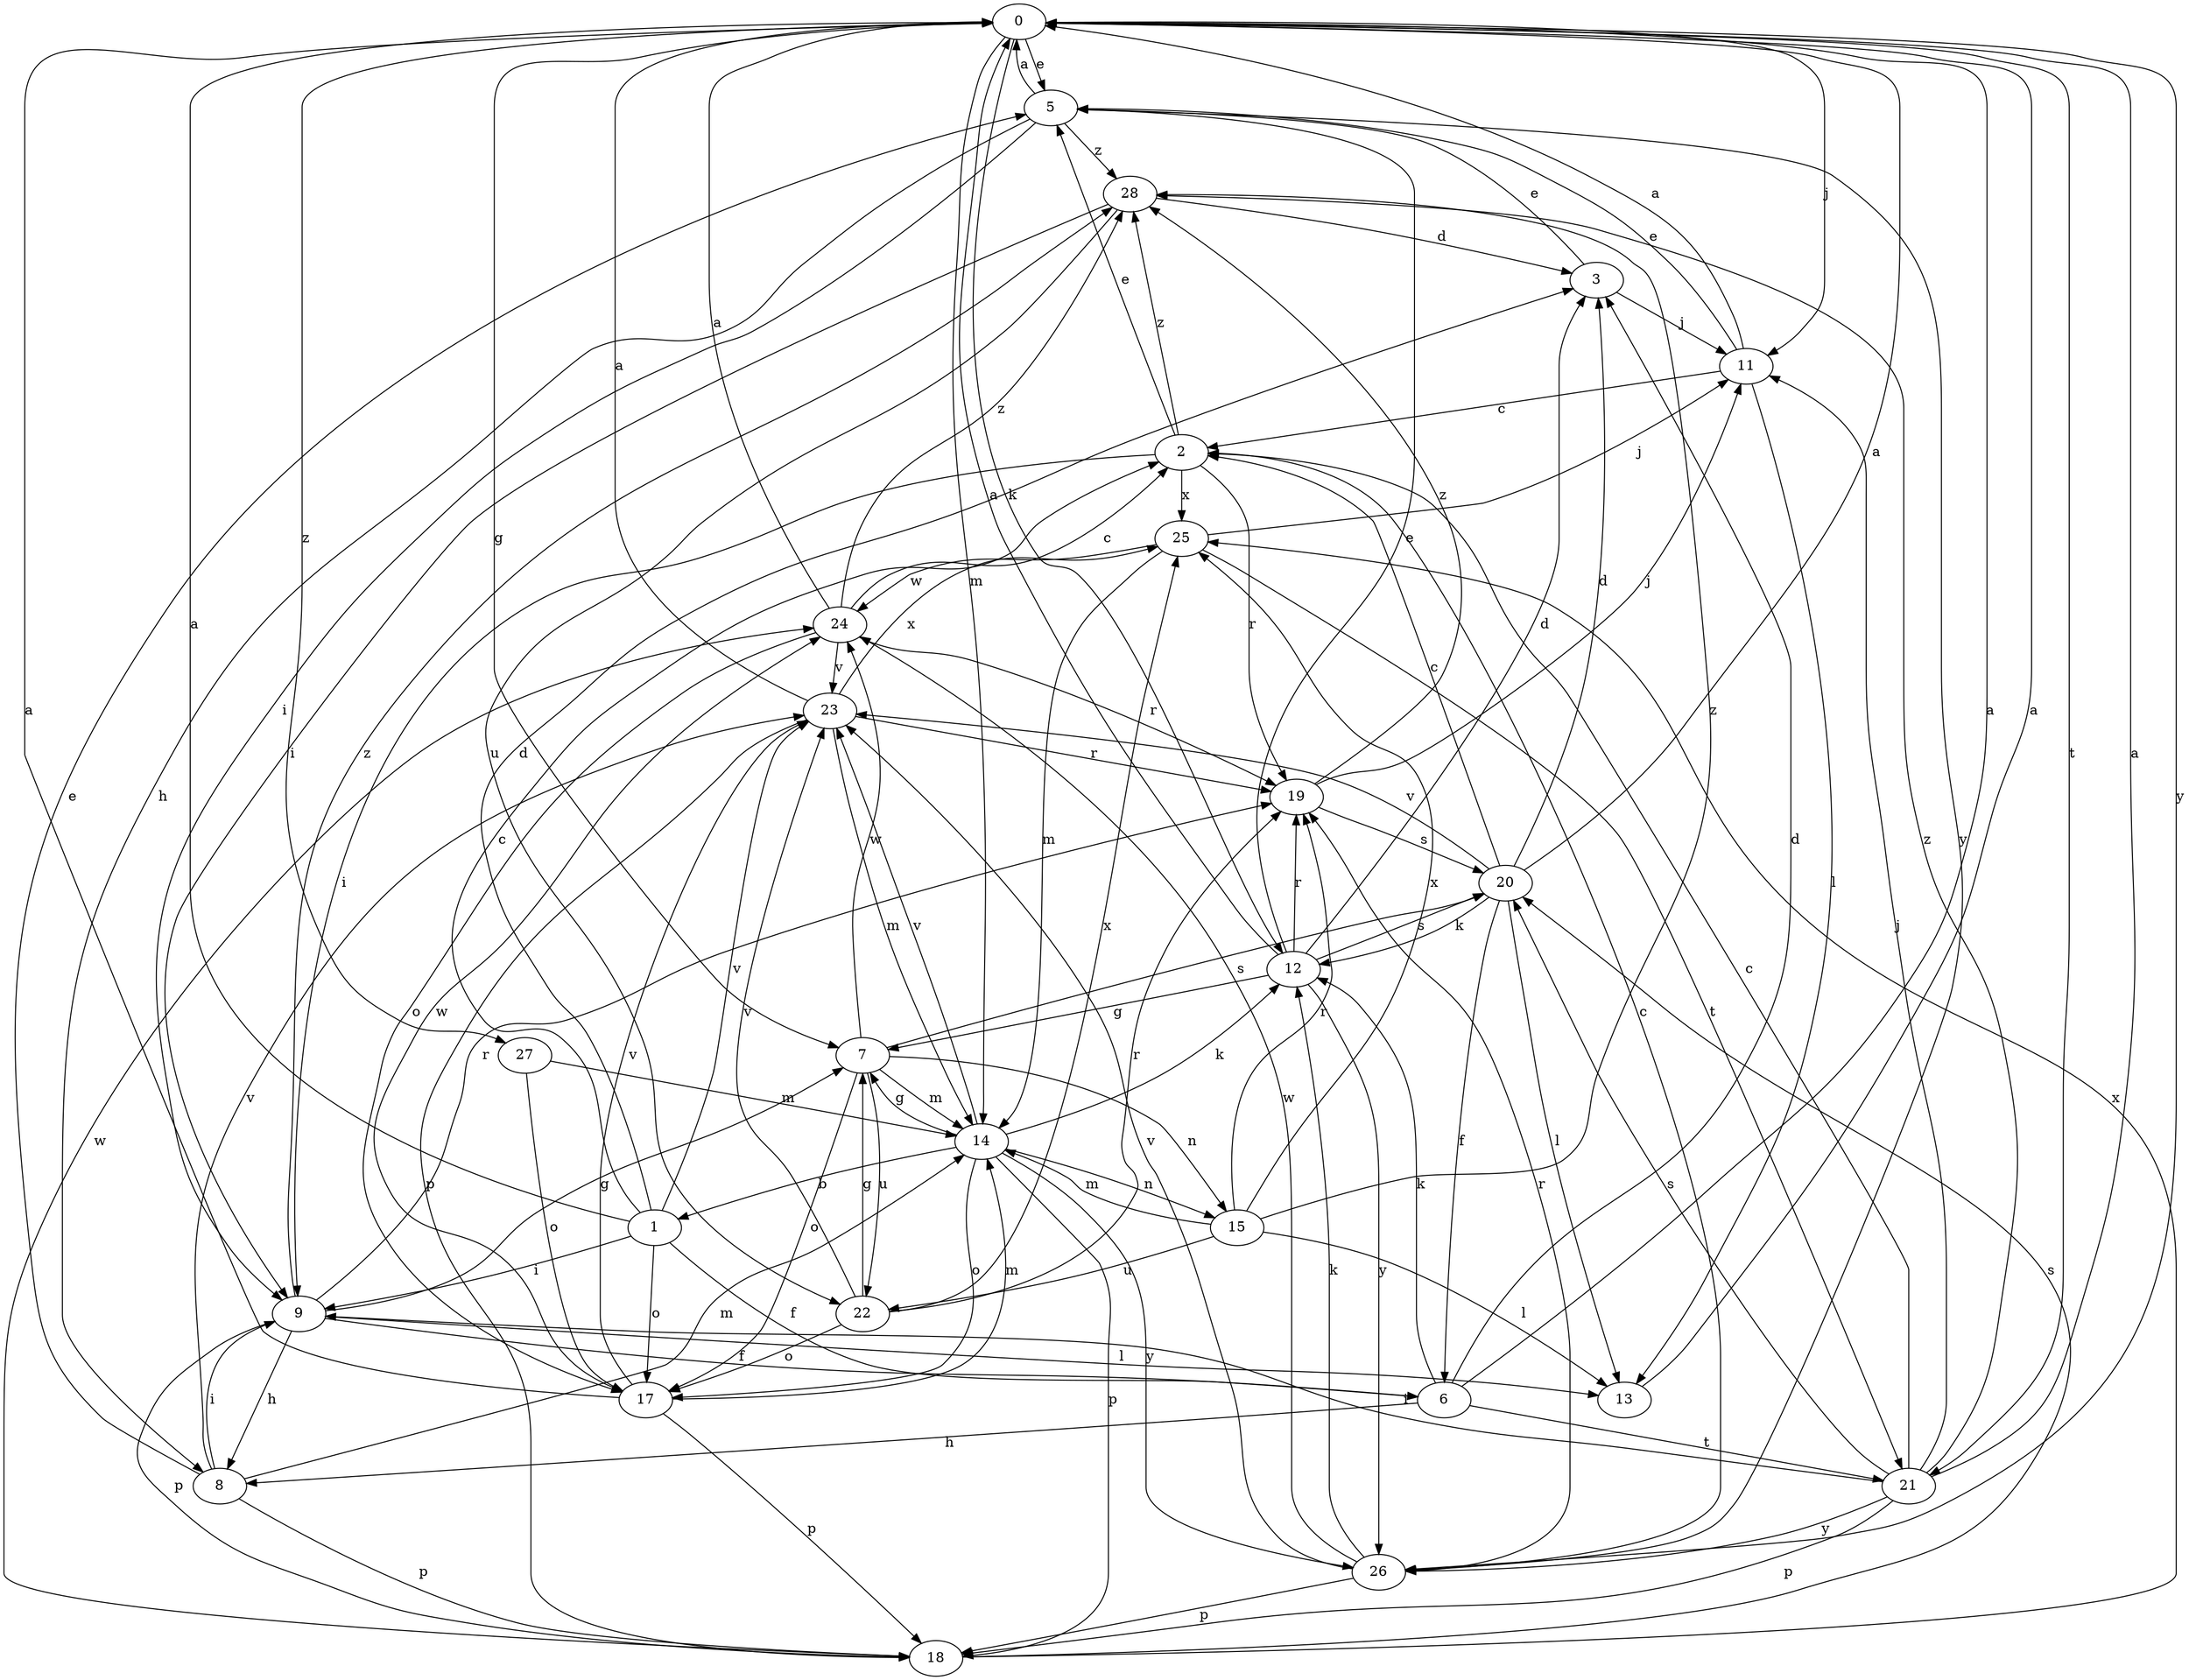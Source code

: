 strict digraph  {
0;
1;
2;
3;
5;
6;
7;
8;
9;
11;
12;
13;
14;
15;
17;
18;
19;
20;
21;
22;
23;
24;
25;
26;
27;
28;
0 -> 5  [label=e];
0 -> 7  [label=g];
0 -> 11  [label=j];
0 -> 12  [label=k];
0 -> 14  [label=m];
0 -> 21  [label=t];
0 -> 26  [label=y];
0 -> 27  [label=z];
1 -> 0  [label=a];
1 -> 2  [label=c];
1 -> 3  [label=d];
1 -> 6  [label=f];
1 -> 9  [label=i];
1 -> 17  [label=o];
1 -> 23  [label=v];
2 -> 5  [label=e];
2 -> 9  [label=i];
2 -> 19  [label=r];
2 -> 25  [label=x];
2 -> 28  [label=z];
3 -> 5  [label=e];
3 -> 11  [label=j];
5 -> 0  [label=a];
5 -> 8  [label=h];
5 -> 9  [label=i];
5 -> 26  [label=y];
5 -> 28  [label=z];
6 -> 0  [label=a];
6 -> 3  [label=d];
6 -> 8  [label=h];
6 -> 12  [label=k];
6 -> 21  [label=t];
7 -> 14  [label=m];
7 -> 15  [label=n];
7 -> 17  [label=o];
7 -> 20  [label=s];
7 -> 22  [label=u];
7 -> 24  [label=w];
8 -> 5  [label=e];
8 -> 9  [label=i];
8 -> 14  [label=m];
8 -> 18  [label=p];
8 -> 23  [label=v];
9 -> 6  [label=f];
9 -> 7  [label=g];
9 -> 8  [label=h];
9 -> 13  [label=l];
9 -> 18  [label=p];
9 -> 19  [label=r];
9 -> 28  [label=z];
11 -> 0  [label=a];
11 -> 2  [label=c];
11 -> 5  [label=e];
11 -> 13  [label=l];
12 -> 0  [label=a];
12 -> 3  [label=d];
12 -> 5  [label=e];
12 -> 7  [label=g];
12 -> 19  [label=r];
12 -> 20  [label=s];
12 -> 26  [label=y];
13 -> 0  [label=a];
14 -> 1  [label=b];
14 -> 7  [label=g];
14 -> 12  [label=k];
14 -> 15  [label=n];
14 -> 17  [label=o];
14 -> 18  [label=p];
14 -> 23  [label=v];
14 -> 26  [label=y];
15 -> 13  [label=l];
15 -> 14  [label=m];
15 -> 19  [label=r];
15 -> 22  [label=u];
15 -> 25  [label=x];
15 -> 28  [label=z];
17 -> 0  [label=a];
17 -> 14  [label=m];
17 -> 18  [label=p];
17 -> 23  [label=v];
17 -> 24  [label=w];
18 -> 20  [label=s];
18 -> 24  [label=w];
18 -> 25  [label=x];
19 -> 11  [label=j];
19 -> 20  [label=s];
19 -> 28  [label=z];
20 -> 0  [label=a];
20 -> 2  [label=c];
20 -> 3  [label=d];
20 -> 6  [label=f];
20 -> 12  [label=k];
20 -> 13  [label=l];
20 -> 23  [label=v];
21 -> 0  [label=a];
21 -> 2  [label=c];
21 -> 9  [label=i];
21 -> 11  [label=j];
21 -> 18  [label=p];
21 -> 20  [label=s];
21 -> 26  [label=y];
21 -> 28  [label=z];
22 -> 7  [label=g];
22 -> 17  [label=o];
22 -> 19  [label=r];
22 -> 23  [label=v];
22 -> 25  [label=x];
23 -> 0  [label=a];
23 -> 14  [label=m];
23 -> 18  [label=p];
23 -> 19  [label=r];
23 -> 25  [label=x];
24 -> 0  [label=a];
24 -> 2  [label=c];
24 -> 17  [label=o];
24 -> 19  [label=r];
24 -> 23  [label=v];
24 -> 28  [label=z];
25 -> 11  [label=j];
25 -> 14  [label=m];
25 -> 21  [label=t];
25 -> 24  [label=w];
26 -> 2  [label=c];
26 -> 12  [label=k];
26 -> 18  [label=p];
26 -> 19  [label=r];
26 -> 23  [label=v];
26 -> 24  [label=w];
27 -> 14  [label=m];
27 -> 17  [label=o];
28 -> 3  [label=d];
28 -> 9  [label=i];
28 -> 22  [label=u];
}
